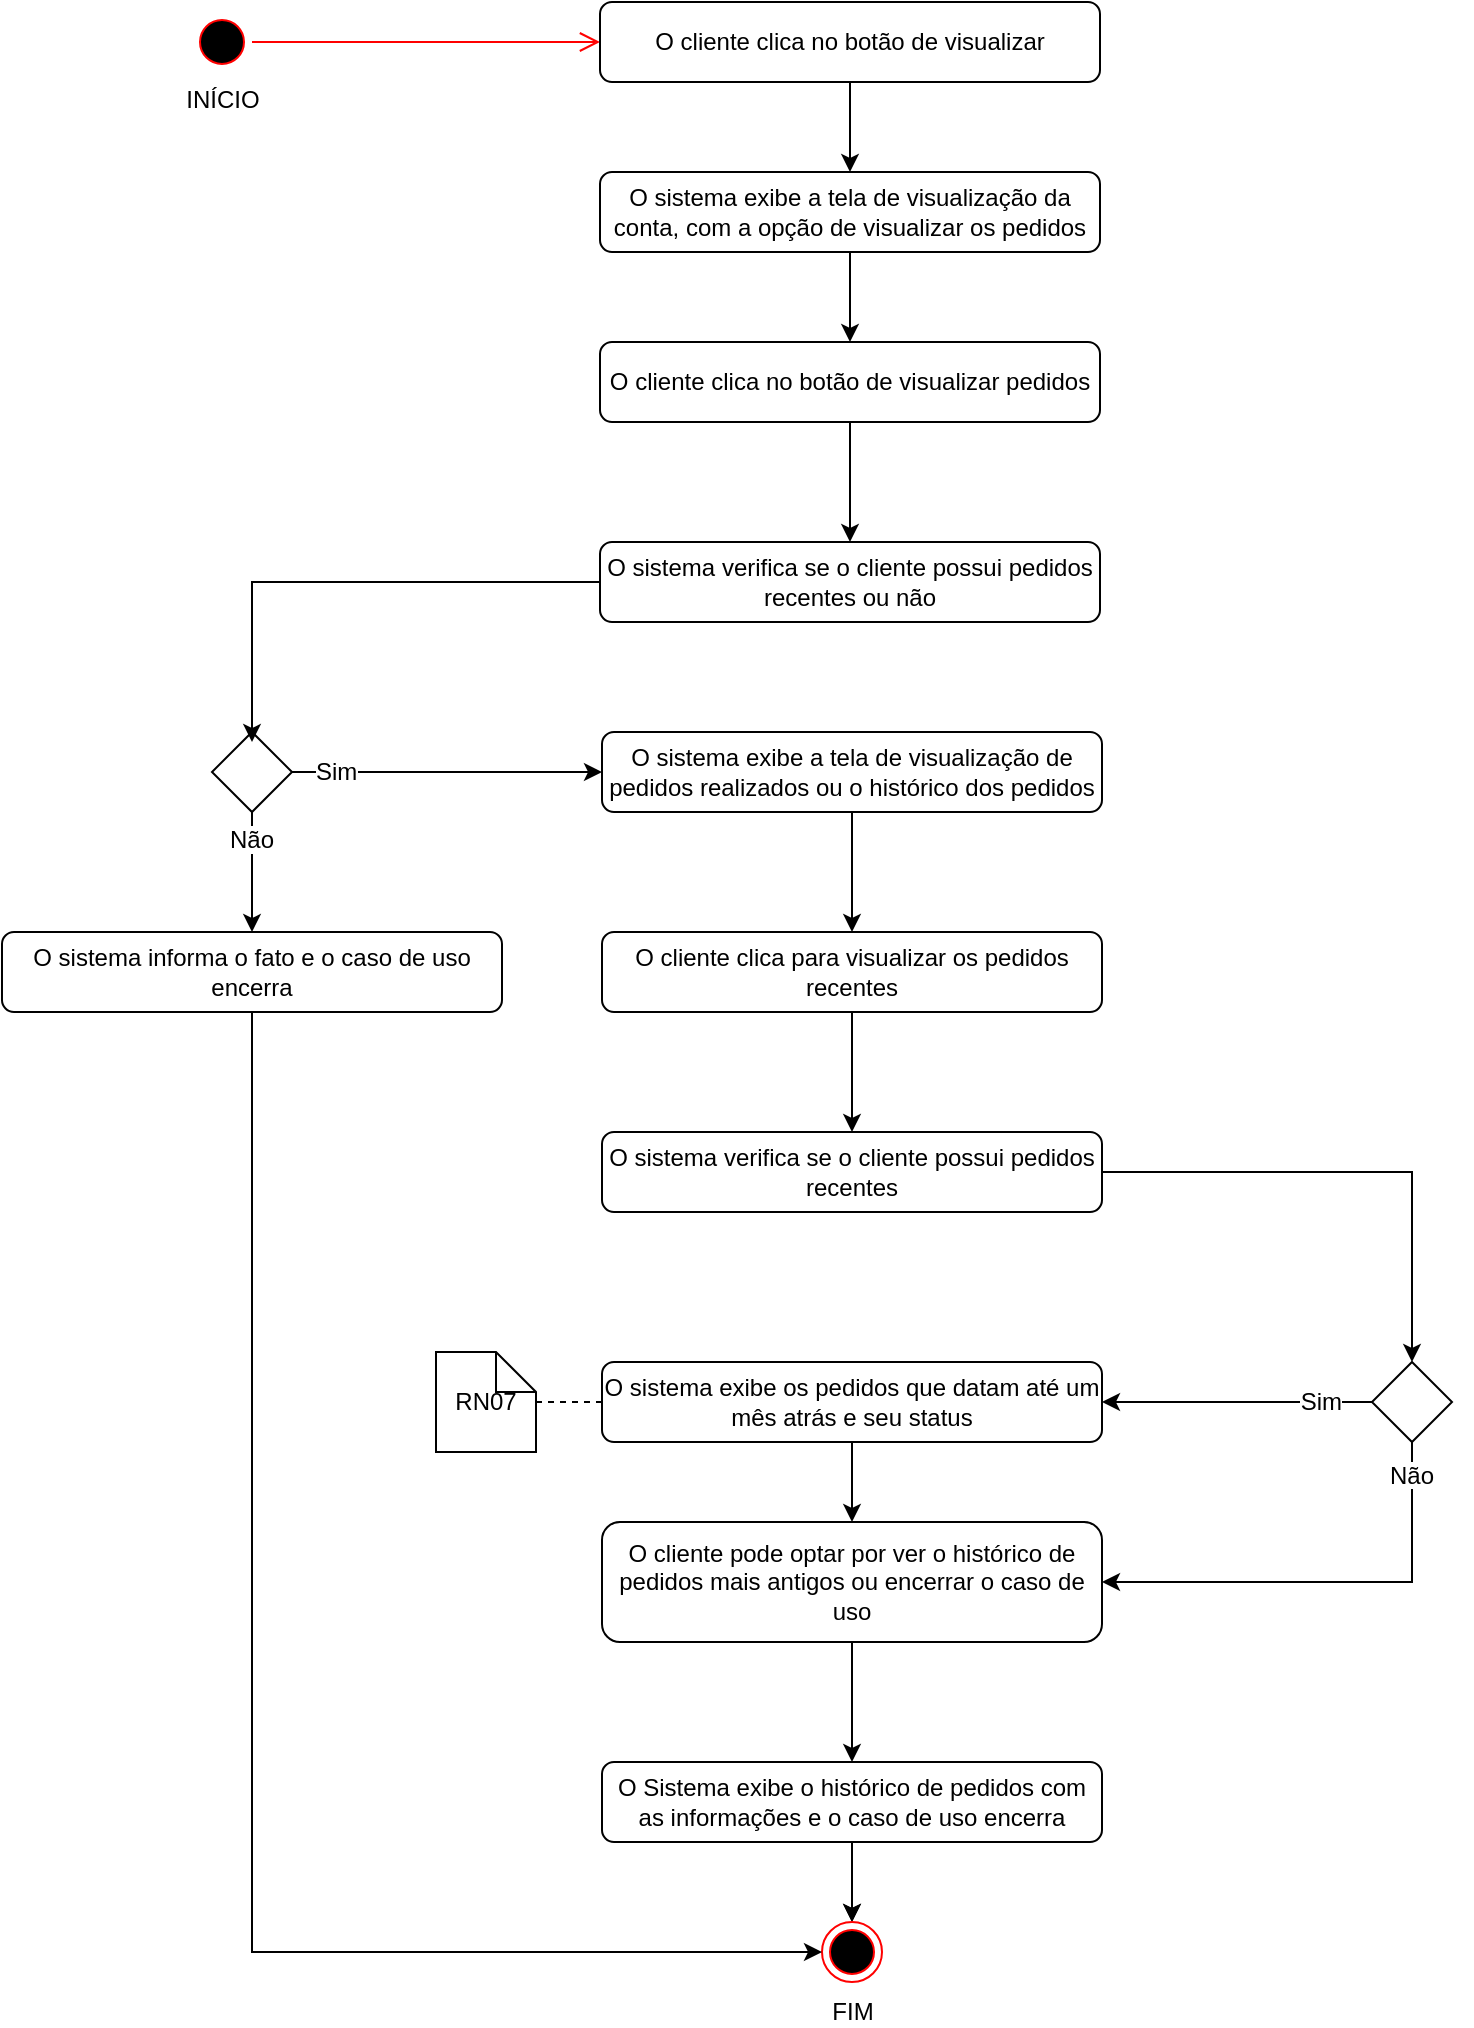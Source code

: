 <mxfile version="21.2.1" type="github">
  <diagram name="Página-1" id="4z89tsGptPQQodIInoYD">
    <mxGraphModel dx="1449" dy="1695" grid="1" gridSize="10" guides="1" tooltips="1" connect="1" arrows="1" fold="1" page="1" pageScale="1" pageWidth="800" pageHeight="900" math="0" shadow="0">
      <root>
        <mxCell id="0" />
        <mxCell id="1" parent="0" />
        <mxCell id="XqJy5FtLw2MlF9qePq-H-46" style="edgeStyle=orthogonalEdgeStyle;rounded=0;orthogonalLoop=1;jettySize=auto;html=1;entryX=0.5;entryY=0;entryDx=0;entryDy=0;entryPerimeter=0;" parent="1" source="XqJy5FtLw2MlF9qePq-H-13" target="QMWMNx0dkZ8oT64IAFHo-35" edge="1">
          <mxGeometry relative="1" as="geometry">
            <mxPoint x="-122" y="455" as="targetPoint" />
          </mxGeometry>
        </mxCell>
        <mxCell id="QMWMNx0dkZ8oT64IAFHo-1" value="INÍCIO" style="ellipse;html=1;shape=startState;fillColor=#000000;strokeColor=#ff0000;labelPosition=center;verticalLabelPosition=bottom;align=center;verticalAlign=top;" parent="1" vertex="1">
          <mxGeometry x="-672" y="-125" width="30" height="30" as="geometry" />
        </mxCell>
        <mxCell id="QMWMNx0dkZ8oT64IAFHo-2" value="" style="edgeStyle=orthogonalEdgeStyle;html=1;verticalAlign=bottom;endArrow=open;endSize=8;strokeColor=#ff0000;rounded=0;entryX=0;entryY=0.5;entryDx=0;entryDy=0;" parent="1" source="QMWMNx0dkZ8oT64IAFHo-1" target="cWBnBjHtzgHuaYkekhEZ-2" edge="1">
          <mxGeometry relative="1" as="geometry">
            <mxPoint x="-580" y="5" as="targetPoint" />
          </mxGeometry>
        </mxCell>
        <mxCell id="XqJy5FtLw2MlF9qePq-H-62" value="" style="edgeStyle=orthogonalEdgeStyle;rounded=0;orthogonalLoop=1;jettySize=auto;html=1;" parent="1" source="QMWMNx0dkZ8oT64IAFHo-6" target="XqJy5FtLw2MlF9qePq-H-61" edge="1">
          <mxGeometry relative="1" as="geometry" />
        </mxCell>
        <mxCell id="QMWMNx0dkZ8oT64IAFHo-6" value="O cliente clica no botão de visualizar pedidos " style="rounded=1;whiteSpace=wrap;html=1;" parent="1" vertex="1">
          <mxGeometry x="-468" y="40" width="250" height="40" as="geometry" />
        </mxCell>
        <mxCell id="QMWMNx0dkZ8oT64IAFHo-21" style="edgeStyle=orthogonalEdgeStyle;rounded=0;orthogonalLoop=1;jettySize=auto;html=1;" parent="1" source="QMWMNx0dkZ8oT64IAFHo-7" target="QMWMNx0dkZ8oT64IAFHo-8" edge="1">
          <mxGeometry relative="1" as="geometry" />
        </mxCell>
        <mxCell id="QMWMNx0dkZ8oT64IAFHo-7" value="O sistema exibe a tela de visualização de pedidos realizados ou o histórico dos pedidos" style="rounded=1;whiteSpace=wrap;html=1;" parent="1" vertex="1">
          <mxGeometry x="-467" y="235" width="250" height="40" as="geometry" />
        </mxCell>
        <mxCell id="XqJy5FtLw2MlF9qePq-H-14" value="" style="edgeStyle=orthogonalEdgeStyle;rounded=0;orthogonalLoop=1;jettySize=auto;html=1;" parent="1" source="QMWMNx0dkZ8oT64IAFHo-8" target="XqJy5FtLw2MlF9qePq-H-13" edge="1">
          <mxGeometry relative="1" as="geometry" />
        </mxCell>
        <mxCell id="QMWMNx0dkZ8oT64IAFHo-8" value="O cliente clica para visualizar os pedidos recentes" style="rounded=1;whiteSpace=wrap;html=1;" parent="1" vertex="1">
          <mxGeometry x="-467" y="335" width="250" height="40" as="geometry" />
        </mxCell>
        <mxCell id="XqJy5FtLw2MlF9qePq-H-1" style="edgeStyle=orthogonalEdgeStyle;rounded=0;orthogonalLoop=1;jettySize=auto;html=1;" parent="1" source="QMWMNx0dkZ8oT64IAFHo-26" target="QMWMNx0dkZ8oT64IAFHo-60" edge="1">
          <mxGeometry relative="1" as="geometry" />
        </mxCell>
        <mxCell id="QMWMNx0dkZ8oT64IAFHo-26" value="&lt;div&gt;O sistema exibe os pedidos que datam até um mês atrás e seu status&lt;/div&gt;" style="rounded=1;whiteSpace=wrap;html=1;" parent="1" vertex="1">
          <mxGeometry x="-467" y="550" width="250" height="40" as="geometry" />
        </mxCell>
        <mxCell id="XqJy5FtLw2MlF9qePq-H-52" style="edgeStyle=orthogonalEdgeStyle;rounded=0;orthogonalLoop=1;jettySize=auto;html=1;exitX=0.5;exitY=1;exitDx=0;exitDy=0;exitPerimeter=0;entryX=1;entryY=0.5;entryDx=0;entryDy=0;" parent="1" source="QMWMNx0dkZ8oT64IAFHo-35" target="QMWMNx0dkZ8oT64IAFHo-60" edge="1">
          <mxGeometry relative="1" as="geometry" />
        </mxCell>
        <mxCell id="XqJy5FtLw2MlF9qePq-H-57" style="edgeStyle=orthogonalEdgeStyle;rounded=0;orthogonalLoop=1;jettySize=auto;html=1;exitX=0;exitY=0.5;exitDx=0;exitDy=0;exitPerimeter=0;entryX=1;entryY=0.5;entryDx=0;entryDy=0;" parent="1" source="QMWMNx0dkZ8oT64IAFHo-35" target="QMWMNx0dkZ8oT64IAFHo-26" edge="1">
          <mxGeometry relative="1" as="geometry" />
        </mxCell>
        <mxCell id="QMWMNx0dkZ8oT64IAFHo-35" value="Não&#xa;" style="strokeWidth=1;shape=mxgraph.flowchart.decision;verticalAlign=top;labelPosition=center;verticalLabelPosition=bottom;align=center;spacing=5;labelBackgroundColor=default;strokeColor=default;shadow=0;" parent="1" vertex="1">
          <mxGeometry x="-82" y="550" width="40" height="40" as="geometry" />
        </mxCell>
        <mxCell id="XqJy5FtLw2MlF9qePq-H-7" style="edgeStyle=orthogonalEdgeStyle;rounded=0;orthogonalLoop=1;jettySize=auto;html=1;" parent="1" source="QMWMNx0dkZ8oT64IAFHo-60" target="XqJy5FtLw2MlF9qePq-H-5" edge="1">
          <mxGeometry relative="1" as="geometry" />
        </mxCell>
        <mxCell id="QMWMNx0dkZ8oT64IAFHo-60" value="O cliente pode optar por ver o histórico de pedidos mais antigos ou encerrar o caso de uso" style="rounded=1;whiteSpace=wrap;html=1;verticalAlign=middle;strokeWidth=1;spacing=2;labelBackgroundColor=default;" parent="1" vertex="1">
          <mxGeometry x="-467" y="630" width="250" height="60" as="geometry" />
        </mxCell>
        <mxCell id="XqJy5FtLw2MlF9qePq-H-11" value="" style="edgeStyle=orthogonalEdgeStyle;rounded=0;orthogonalLoop=1;jettySize=auto;html=1;" parent="1" source="XqJy5FtLw2MlF9qePq-H-5" target="XqJy5FtLw2MlF9qePq-H-10" edge="1">
          <mxGeometry relative="1" as="geometry" />
        </mxCell>
        <mxCell id="XqJy5FtLw2MlF9qePq-H-12" value="" style="edgeStyle=orthogonalEdgeStyle;rounded=0;orthogonalLoop=1;jettySize=auto;html=1;" parent="1" source="XqJy5FtLw2MlF9qePq-H-5" target="XqJy5FtLw2MlF9qePq-H-10" edge="1">
          <mxGeometry relative="1" as="geometry" />
        </mxCell>
        <mxCell id="XqJy5FtLw2MlF9qePq-H-5" value="O Sistema exibe o histórico de pedidos com as informações e o caso de uso encerra" style="whiteSpace=wrap;html=1;rounded=1;strokeWidth=1;spacing=2;labelBackgroundColor=default;" parent="1" vertex="1">
          <mxGeometry x="-467" y="750" width="250" height="40" as="geometry" />
        </mxCell>
        <mxCell id="XqJy5FtLw2MlF9qePq-H-10" value="&lt;div&gt;FIM&lt;/div&gt;" style="ellipse;html=1;shape=endState;fillColor=#000000;strokeColor=#ff0000;align=center;verticalAlign=middle;labelPosition=center;verticalLabelPosition=bottom;" parent="1" vertex="1">
          <mxGeometry x="-357" y="830" width="30" height="30" as="geometry" />
        </mxCell>
        <mxCell id="XqJy5FtLw2MlF9qePq-H-13" value="&lt;div&gt;O sistema verifica se o cliente possui pedidos recentes&lt;/div&gt;" style="whiteSpace=wrap;html=1;rounded=1;" parent="1" vertex="1">
          <mxGeometry x="-467" y="435" width="250" height="40" as="geometry" />
        </mxCell>
        <mxCell id="XqJy5FtLw2MlF9qePq-H-54" value="Sim" style="text;html=1;strokeColor=none;fillColor=none;align=right;verticalAlign=middle;whiteSpace=wrap;rounded=0;labelBackgroundColor=default;spacing=5;fontSize=12;textDirection=ltr;labelPosition=left;verticalLabelPosition=middle;" parent="1" vertex="1">
          <mxGeometry x="-92" y="555" width="60" height="30" as="geometry" />
        </mxCell>
        <mxCell id="XqJy5FtLw2MlF9qePq-H-61" value="O sistema verifica se o cliente possui pedidos recentes ou não" style="rounded=1;whiteSpace=wrap;html=1;" parent="1" vertex="1">
          <mxGeometry x="-468" y="140" width="250" height="40" as="geometry" />
        </mxCell>
        <mxCell id="XqJy5FtLw2MlF9qePq-H-66" style="edgeStyle=orthogonalEdgeStyle;rounded=0;orthogonalLoop=1;jettySize=auto;html=1;" parent="1" source="XqJy5FtLw2MlF9qePq-H-64" target="QMWMNx0dkZ8oT64IAFHo-7" edge="1">
          <mxGeometry relative="1" as="geometry" />
        </mxCell>
        <mxCell id="XqJy5FtLw2MlF9qePq-H-69" value="" style="edgeStyle=orthogonalEdgeStyle;rounded=0;orthogonalLoop=1;jettySize=auto;html=1;" parent="1" source="XqJy5FtLw2MlF9qePq-H-64" edge="1">
          <mxGeometry relative="1" as="geometry">
            <mxPoint x="-642" y="335" as="targetPoint" />
          </mxGeometry>
        </mxCell>
        <mxCell id="XqJy5FtLw2MlF9qePq-H-64" value="Não" style="rhombus;whiteSpace=wrap;html=1;labelPosition=center;verticalLabelPosition=bottom;align=center;verticalAlign=top;labelBackgroundColor=default;" parent="1" vertex="1">
          <mxGeometry x="-662" y="235" width="40" height="40" as="geometry" />
        </mxCell>
        <mxCell id="alH0yHcvXSgEsH8xDo1a-1" style="edgeStyle=orthogonalEdgeStyle;rounded=0;orthogonalLoop=1;jettySize=auto;html=1;entryX=0;entryY=0.5;entryDx=0;entryDy=0;exitX=0.5;exitY=1;exitDx=0;exitDy=0;" parent="1" source="XqJy5FtLw2MlF9qePq-H-68" target="XqJy5FtLw2MlF9qePq-H-10" edge="1">
          <mxGeometry relative="1" as="geometry">
            <mxPoint x="-642" y="845" as="targetPoint" />
          </mxGeometry>
        </mxCell>
        <mxCell id="XqJy5FtLw2MlF9qePq-H-68" value="O sistema informa o fato e o caso de uso encerra" style="rounded=1;whiteSpace=wrap;html=1;" parent="1" vertex="1">
          <mxGeometry x="-767" y="335" width="250" height="40" as="geometry" />
        </mxCell>
        <mxCell id="XqJy5FtLw2MlF9qePq-H-72" value="" style="edgeStyle=orthogonalEdgeStyle;rounded=0;orthogonalLoop=1;jettySize=auto;html=1;" parent="1" source="XqJy5FtLw2MlF9qePq-H-61" target="XqJy5FtLw2MlF9qePq-H-70" edge="1">
          <mxGeometry relative="1" as="geometry">
            <mxPoint x="-667" y="235" as="targetPoint" />
            <mxPoint x="-468" y="160" as="sourcePoint" />
          </mxGeometry>
        </mxCell>
        <mxCell id="XqJy5FtLw2MlF9qePq-H-70" value="Sim" style="text;html=1;strokeColor=none;fillColor=none;align=left;verticalAlign=middle;whiteSpace=wrap;rounded=0;labelPosition=right;verticalLabelPosition=middle;labelBackgroundColor=default;strokeWidth=1;" parent="1" vertex="1">
          <mxGeometry x="-672" y="240" width="60" height="30" as="geometry" />
        </mxCell>
        <mxCell id="cWBnBjHtzgHuaYkekhEZ-5" value="" style="edgeStyle=orthogonalEdgeStyle;rounded=0;orthogonalLoop=1;jettySize=auto;html=1;" edge="1" parent="1" source="cWBnBjHtzgHuaYkekhEZ-2" target="cWBnBjHtzgHuaYkekhEZ-4">
          <mxGeometry relative="1" as="geometry" />
        </mxCell>
        <mxCell id="cWBnBjHtzgHuaYkekhEZ-2" value="&lt;div&gt;&lt;span class=&quot;NormalTextRun SCXW182459865 BCX2&quot;&gt;O cliente clica no botão de visualizar &lt;/span&gt;&lt;span class=&quot;NormalTextRun SCXW182459865 BCX2&quot;&gt;&lt;/span&gt;&lt;/div&gt;" style="rounded=1;whiteSpace=wrap;html=1;" vertex="1" parent="1">
          <mxGeometry x="-468" y="-130" width="250" height="40" as="geometry" />
        </mxCell>
        <mxCell id="cWBnBjHtzgHuaYkekhEZ-6" style="edgeStyle=orthogonalEdgeStyle;rounded=0;orthogonalLoop=1;jettySize=auto;html=1;" edge="1" parent="1" source="cWBnBjHtzgHuaYkekhEZ-4" target="QMWMNx0dkZ8oT64IAFHo-6">
          <mxGeometry relative="1" as="geometry" />
        </mxCell>
        <mxCell id="cWBnBjHtzgHuaYkekhEZ-4" value="&lt;div&gt;O sistema exibe a tela de visualização da conta, com a opção de visualizar os pedidos&lt;/div&gt;" style="whiteSpace=wrap;html=1;rounded=1;" vertex="1" parent="1">
          <mxGeometry x="-468" y="-45" width="250" height="40" as="geometry" />
        </mxCell>
        <mxCell id="cWBnBjHtzgHuaYkekhEZ-7" value="RN07" style="shape=note;size=20;whiteSpace=wrap;html=1;" vertex="1" parent="1">
          <mxGeometry x="-550" y="545" width="50" height="50" as="geometry" />
        </mxCell>
        <mxCell id="cWBnBjHtzgHuaYkekhEZ-8" value="" style="endArrow=none;dashed=1;html=1;rounded=0;" edge="1" parent="1" source="cWBnBjHtzgHuaYkekhEZ-7" target="QMWMNx0dkZ8oT64IAFHo-26">
          <mxGeometry width="50" height="50" relative="1" as="geometry">
            <mxPoint x="-530" y="520" as="sourcePoint" />
            <mxPoint x="-480" y="470" as="targetPoint" />
          </mxGeometry>
        </mxCell>
      </root>
    </mxGraphModel>
  </diagram>
</mxfile>
